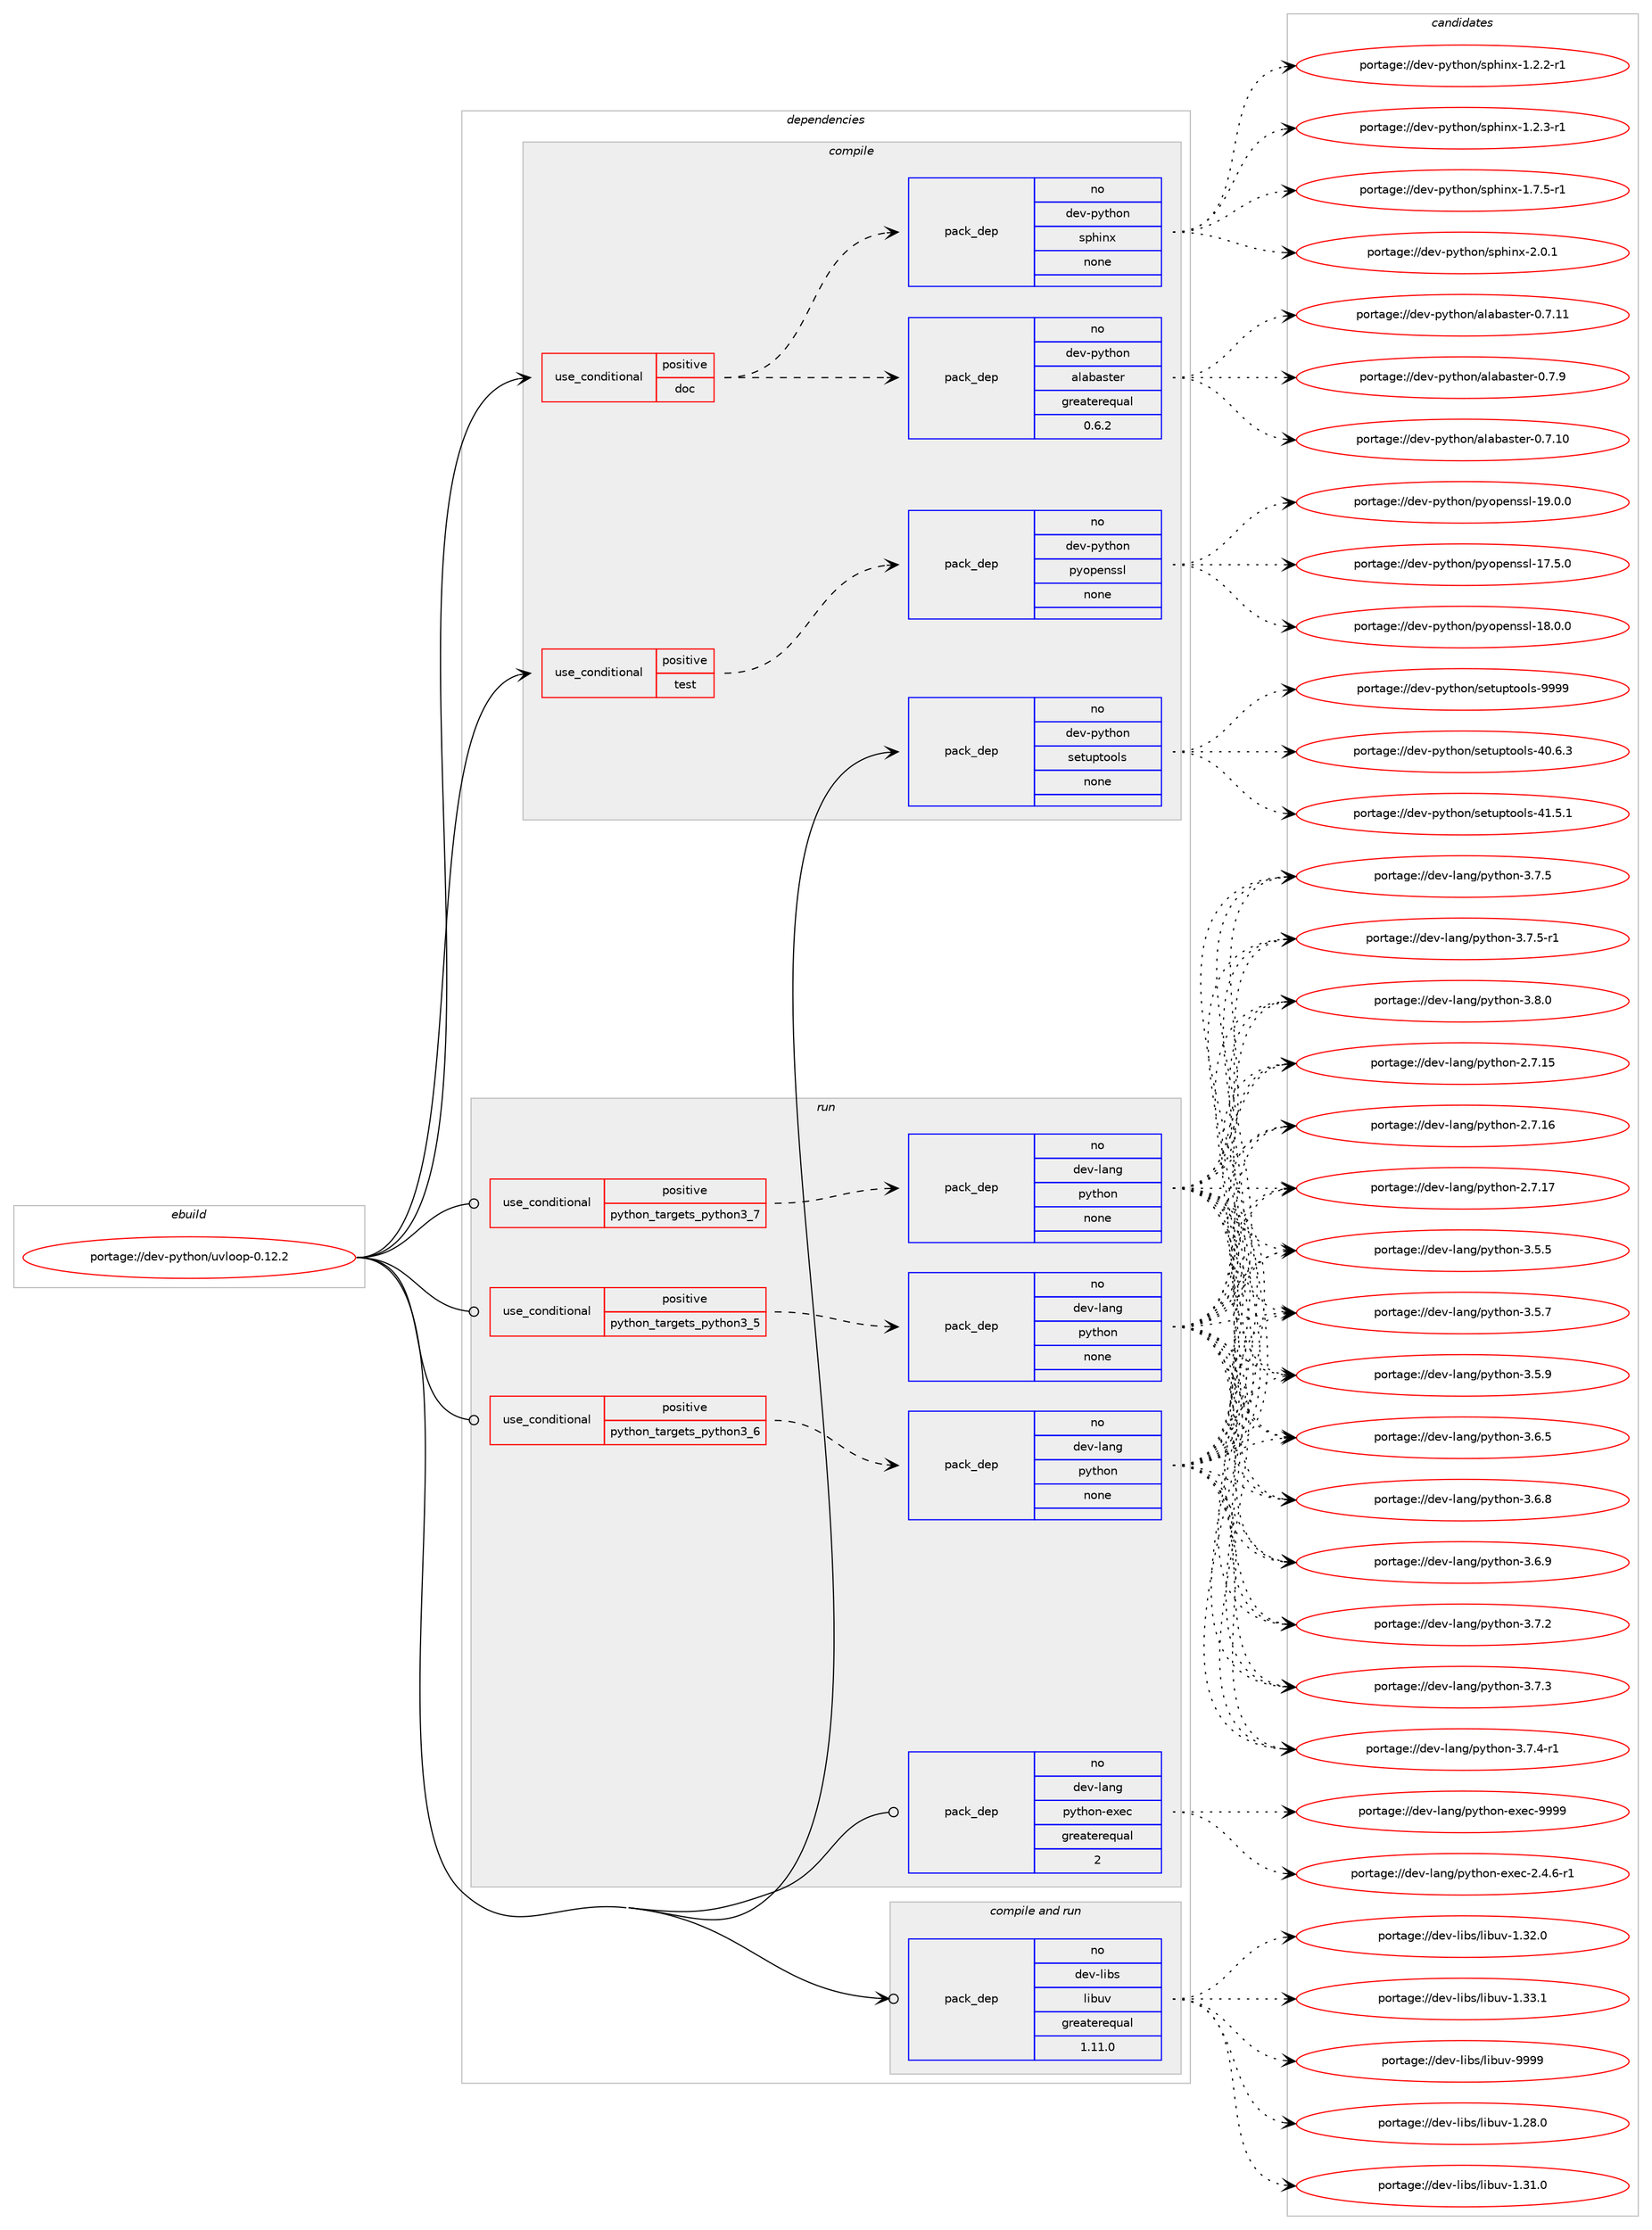 digraph prolog {

# *************
# Graph options
# *************

newrank=true;
concentrate=true;
compound=true;
graph [rankdir=LR,fontname=Helvetica,fontsize=10,ranksep=1.5];#, ranksep=2.5, nodesep=0.2];
edge  [arrowhead=vee];
node  [fontname=Helvetica,fontsize=10];

# **********
# The ebuild
# **********

subgraph cluster_leftcol {
color=gray;
rank=same;
label=<<i>ebuild</i>>;
id [label="portage://dev-python/uvloop-0.12.2", color=red, width=4, href="../dev-python/uvloop-0.12.2.svg"];
}

# ****************
# The dependencies
# ****************

subgraph cluster_midcol {
color=gray;
label=<<i>dependencies</i>>;
subgraph cluster_compile {
fillcolor="#eeeeee";
style=filled;
label=<<i>compile</i>>;
subgraph cond40318 {
dependency177584 [label=<<TABLE BORDER="0" CELLBORDER="1" CELLSPACING="0" CELLPADDING="4"><TR><TD ROWSPAN="3" CELLPADDING="10">use_conditional</TD></TR><TR><TD>positive</TD></TR><TR><TD>doc</TD></TR></TABLE>>, shape=none, color=red];
subgraph pack133856 {
dependency177585 [label=<<TABLE BORDER="0" CELLBORDER="1" CELLSPACING="0" CELLPADDING="4" WIDTH="220"><TR><TD ROWSPAN="6" CELLPADDING="30">pack_dep</TD></TR><TR><TD WIDTH="110">no</TD></TR><TR><TD>dev-python</TD></TR><TR><TD>alabaster</TD></TR><TR><TD>greaterequal</TD></TR><TR><TD>0.6.2</TD></TR></TABLE>>, shape=none, color=blue];
}
dependency177584:e -> dependency177585:w [weight=20,style="dashed",arrowhead="vee"];
subgraph pack133857 {
dependency177586 [label=<<TABLE BORDER="0" CELLBORDER="1" CELLSPACING="0" CELLPADDING="4" WIDTH="220"><TR><TD ROWSPAN="6" CELLPADDING="30">pack_dep</TD></TR><TR><TD WIDTH="110">no</TD></TR><TR><TD>dev-python</TD></TR><TR><TD>sphinx</TD></TR><TR><TD>none</TD></TR><TR><TD></TD></TR></TABLE>>, shape=none, color=blue];
}
dependency177584:e -> dependency177586:w [weight=20,style="dashed",arrowhead="vee"];
}
id:e -> dependency177584:w [weight=20,style="solid",arrowhead="vee"];
subgraph cond40319 {
dependency177587 [label=<<TABLE BORDER="0" CELLBORDER="1" CELLSPACING="0" CELLPADDING="4"><TR><TD ROWSPAN="3" CELLPADDING="10">use_conditional</TD></TR><TR><TD>positive</TD></TR><TR><TD>test</TD></TR></TABLE>>, shape=none, color=red];
subgraph pack133858 {
dependency177588 [label=<<TABLE BORDER="0" CELLBORDER="1" CELLSPACING="0" CELLPADDING="4" WIDTH="220"><TR><TD ROWSPAN="6" CELLPADDING="30">pack_dep</TD></TR><TR><TD WIDTH="110">no</TD></TR><TR><TD>dev-python</TD></TR><TR><TD>pyopenssl</TD></TR><TR><TD>none</TD></TR><TR><TD></TD></TR></TABLE>>, shape=none, color=blue];
}
dependency177587:e -> dependency177588:w [weight=20,style="dashed",arrowhead="vee"];
}
id:e -> dependency177587:w [weight=20,style="solid",arrowhead="vee"];
subgraph pack133859 {
dependency177589 [label=<<TABLE BORDER="0" CELLBORDER="1" CELLSPACING="0" CELLPADDING="4" WIDTH="220"><TR><TD ROWSPAN="6" CELLPADDING="30">pack_dep</TD></TR><TR><TD WIDTH="110">no</TD></TR><TR><TD>dev-python</TD></TR><TR><TD>setuptools</TD></TR><TR><TD>none</TD></TR><TR><TD></TD></TR></TABLE>>, shape=none, color=blue];
}
id:e -> dependency177589:w [weight=20,style="solid",arrowhead="vee"];
}
subgraph cluster_compileandrun {
fillcolor="#eeeeee";
style=filled;
label=<<i>compile and run</i>>;
subgraph pack133860 {
dependency177590 [label=<<TABLE BORDER="0" CELLBORDER="1" CELLSPACING="0" CELLPADDING="4" WIDTH="220"><TR><TD ROWSPAN="6" CELLPADDING="30">pack_dep</TD></TR><TR><TD WIDTH="110">no</TD></TR><TR><TD>dev-libs</TD></TR><TR><TD>libuv</TD></TR><TR><TD>greaterequal</TD></TR><TR><TD>1.11.0</TD></TR></TABLE>>, shape=none, color=blue];
}
id:e -> dependency177590:w [weight=20,style="solid",arrowhead="odotvee"];
}
subgraph cluster_run {
fillcolor="#eeeeee";
style=filled;
label=<<i>run</i>>;
subgraph cond40320 {
dependency177591 [label=<<TABLE BORDER="0" CELLBORDER="1" CELLSPACING="0" CELLPADDING="4"><TR><TD ROWSPAN="3" CELLPADDING="10">use_conditional</TD></TR><TR><TD>positive</TD></TR><TR><TD>python_targets_python3_5</TD></TR></TABLE>>, shape=none, color=red];
subgraph pack133861 {
dependency177592 [label=<<TABLE BORDER="0" CELLBORDER="1" CELLSPACING="0" CELLPADDING="4" WIDTH="220"><TR><TD ROWSPAN="6" CELLPADDING="30">pack_dep</TD></TR><TR><TD WIDTH="110">no</TD></TR><TR><TD>dev-lang</TD></TR><TR><TD>python</TD></TR><TR><TD>none</TD></TR><TR><TD></TD></TR></TABLE>>, shape=none, color=blue];
}
dependency177591:e -> dependency177592:w [weight=20,style="dashed",arrowhead="vee"];
}
id:e -> dependency177591:w [weight=20,style="solid",arrowhead="odot"];
subgraph cond40321 {
dependency177593 [label=<<TABLE BORDER="0" CELLBORDER="1" CELLSPACING="0" CELLPADDING="4"><TR><TD ROWSPAN="3" CELLPADDING="10">use_conditional</TD></TR><TR><TD>positive</TD></TR><TR><TD>python_targets_python3_6</TD></TR></TABLE>>, shape=none, color=red];
subgraph pack133862 {
dependency177594 [label=<<TABLE BORDER="0" CELLBORDER="1" CELLSPACING="0" CELLPADDING="4" WIDTH="220"><TR><TD ROWSPAN="6" CELLPADDING="30">pack_dep</TD></TR><TR><TD WIDTH="110">no</TD></TR><TR><TD>dev-lang</TD></TR><TR><TD>python</TD></TR><TR><TD>none</TD></TR><TR><TD></TD></TR></TABLE>>, shape=none, color=blue];
}
dependency177593:e -> dependency177594:w [weight=20,style="dashed",arrowhead="vee"];
}
id:e -> dependency177593:w [weight=20,style="solid",arrowhead="odot"];
subgraph cond40322 {
dependency177595 [label=<<TABLE BORDER="0" CELLBORDER="1" CELLSPACING="0" CELLPADDING="4"><TR><TD ROWSPAN="3" CELLPADDING="10">use_conditional</TD></TR><TR><TD>positive</TD></TR><TR><TD>python_targets_python3_7</TD></TR></TABLE>>, shape=none, color=red];
subgraph pack133863 {
dependency177596 [label=<<TABLE BORDER="0" CELLBORDER="1" CELLSPACING="0" CELLPADDING="4" WIDTH="220"><TR><TD ROWSPAN="6" CELLPADDING="30">pack_dep</TD></TR><TR><TD WIDTH="110">no</TD></TR><TR><TD>dev-lang</TD></TR><TR><TD>python</TD></TR><TR><TD>none</TD></TR><TR><TD></TD></TR></TABLE>>, shape=none, color=blue];
}
dependency177595:e -> dependency177596:w [weight=20,style="dashed",arrowhead="vee"];
}
id:e -> dependency177595:w [weight=20,style="solid",arrowhead="odot"];
subgraph pack133864 {
dependency177597 [label=<<TABLE BORDER="0" CELLBORDER="1" CELLSPACING="0" CELLPADDING="4" WIDTH="220"><TR><TD ROWSPAN="6" CELLPADDING="30">pack_dep</TD></TR><TR><TD WIDTH="110">no</TD></TR><TR><TD>dev-lang</TD></TR><TR><TD>python-exec</TD></TR><TR><TD>greaterequal</TD></TR><TR><TD>2</TD></TR></TABLE>>, shape=none, color=blue];
}
id:e -> dependency177597:w [weight=20,style="solid",arrowhead="odot"];
}
}

# **************
# The candidates
# **************

subgraph cluster_choices {
rank=same;
color=gray;
label=<<i>candidates</i>>;

subgraph choice133856 {
color=black;
nodesep=1;
choiceportage10010111845112121116104111110479710897989711511610111445484655464948 [label="portage://dev-python/alabaster-0.7.10", color=red, width=4,href="../dev-python/alabaster-0.7.10.svg"];
choiceportage10010111845112121116104111110479710897989711511610111445484655464949 [label="portage://dev-python/alabaster-0.7.11", color=red, width=4,href="../dev-python/alabaster-0.7.11.svg"];
choiceportage100101118451121211161041111104797108979897115116101114454846554657 [label="portage://dev-python/alabaster-0.7.9", color=red, width=4,href="../dev-python/alabaster-0.7.9.svg"];
dependency177585:e -> choiceportage10010111845112121116104111110479710897989711511610111445484655464948:w [style=dotted,weight="100"];
dependency177585:e -> choiceportage10010111845112121116104111110479710897989711511610111445484655464949:w [style=dotted,weight="100"];
dependency177585:e -> choiceportage100101118451121211161041111104797108979897115116101114454846554657:w [style=dotted,weight="100"];
}
subgraph choice133857 {
color=black;
nodesep=1;
choiceportage10010111845112121116104111110471151121041051101204549465046504511449 [label="portage://dev-python/sphinx-1.2.2-r1", color=red, width=4,href="../dev-python/sphinx-1.2.2-r1.svg"];
choiceportage10010111845112121116104111110471151121041051101204549465046514511449 [label="portage://dev-python/sphinx-1.2.3-r1", color=red, width=4,href="../dev-python/sphinx-1.2.3-r1.svg"];
choiceportage10010111845112121116104111110471151121041051101204549465546534511449 [label="portage://dev-python/sphinx-1.7.5-r1", color=red, width=4,href="../dev-python/sphinx-1.7.5-r1.svg"];
choiceportage1001011184511212111610411111047115112104105110120455046484649 [label="portage://dev-python/sphinx-2.0.1", color=red, width=4,href="../dev-python/sphinx-2.0.1.svg"];
dependency177586:e -> choiceportage10010111845112121116104111110471151121041051101204549465046504511449:w [style=dotted,weight="100"];
dependency177586:e -> choiceportage10010111845112121116104111110471151121041051101204549465046514511449:w [style=dotted,weight="100"];
dependency177586:e -> choiceportage10010111845112121116104111110471151121041051101204549465546534511449:w [style=dotted,weight="100"];
dependency177586:e -> choiceportage1001011184511212111610411111047115112104105110120455046484649:w [style=dotted,weight="100"];
}
subgraph choice133858 {
color=black;
nodesep=1;
choiceportage100101118451121211161041111104711212111111210111011511510845495546534648 [label="portage://dev-python/pyopenssl-17.5.0", color=red, width=4,href="../dev-python/pyopenssl-17.5.0.svg"];
choiceportage100101118451121211161041111104711212111111210111011511510845495646484648 [label="portage://dev-python/pyopenssl-18.0.0", color=red, width=4,href="../dev-python/pyopenssl-18.0.0.svg"];
choiceportage100101118451121211161041111104711212111111210111011511510845495746484648 [label="portage://dev-python/pyopenssl-19.0.0", color=red, width=4,href="../dev-python/pyopenssl-19.0.0.svg"];
dependency177588:e -> choiceportage100101118451121211161041111104711212111111210111011511510845495546534648:w [style=dotted,weight="100"];
dependency177588:e -> choiceportage100101118451121211161041111104711212111111210111011511510845495646484648:w [style=dotted,weight="100"];
dependency177588:e -> choiceportage100101118451121211161041111104711212111111210111011511510845495746484648:w [style=dotted,weight="100"];
}
subgraph choice133859 {
color=black;
nodesep=1;
choiceportage100101118451121211161041111104711510111611711211611111110811545524846544651 [label="portage://dev-python/setuptools-40.6.3", color=red, width=4,href="../dev-python/setuptools-40.6.3.svg"];
choiceportage100101118451121211161041111104711510111611711211611111110811545524946534649 [label="portage://dev-python/setuptools-41.5.1", color=red, width=4,href="../dev-python/setuptools-41.5.1.svg"];
choiceportage10010111845112121116104111110471151011161171121161111111081154557575757 [label="portage://dev-python/setuptools-9999", color=red, width=4,href="../dev-python/setuptools-9999.svg"];
dependency177589:e -> choiceportage100101118451121211161041111104711510111611711211611111110811545524846544651:w [style=dotted,weight="100"];
dependency177589:e -> choiceportage100101118451121211161041111104711510111611711211611111110811545524946534649:w [style=dotted,weight="100"];
dependency177589:e -> choiceportage10010111845112121116104111110471151011161171121161111111081154557575757:w [style=dotted,weight="100"];
}
subgraph choice133860 {
color=black;
nodesep=1;
choiceportage1001011184510810598115471081059811711845494650564648 [label="portage://dev-libs/libuv-1.28.0", color=red, width=4,href="../dev-libs/libuv-1.28.0.svg"];
choiceportage1001011184510810598115471081059811711845494651494648 [label="portage://dev-libs/libuv-1.31.0", color=red, width=4,href="../dev-libs/libuv-1.31.0.svg"];
choiceportage1001011184510810598115471081059811711845494651504648 [label="portage://dev-libs/libuv-1.32.0", color=red, width=4,href="../dev-libs/libuv-1.32.0.svg"];
choiceportage1001011184510810598115471081059811711845494651514649 [label="portage://dev-libs/libuv-1.33.1", color=red, width=4,href="../dev-libs/libuv-1.33.1.svg"];
choiceportage100101118451081059811547108105981171184557575757 [label="portage://dev-libs/libuv-9999", color=red, width=4,href="../dev-libs/libuv-9999.svg"];
dependency177590:e -> choiceportage1001011184510810598115471081059811711845494650564648:w [style=dotted,weight="100"];
dependency177590:e -> choiceportage1001011184510810598115471081059811711845494651494648:w [style=dotted,weight="100"];
dependency177590:e -> choiceportage1001011184510810598115471081059811711845494651504648:w [style=dotted,weight="100"];
dependency177590:e -> choiceportage1001011184510810598115471081059811711845494651514649:w [style=dotted,weight="100"];
dependency177590:e -> choiceportage100101118451081059811547108105981171184557575757:w [style=dotted,weight="100"];
}
subgraph choice133861 {
color=black;
nodesep=1;
choiceportage10010111845108971101034711212111610411111045504655464953 [label="portage://dev-lang/python-2.7.15", color=red, width=4,href="../dev-lang/python-2.7.15.svg"];
choiceportage10010111845108971101034711212111610411111045504655464954 [label="portage://dev-lang/python-2.7.16", color=red, width=4,href="../dev-lang/python-2.7.16.svg"];
choiceportage10010111845108971101034711212111610411111045504655464955 [label="portage://dev-lang/python-2.7.17", color=red, width=4,href="../dev-lang/python-2.7.17.svg"];
choiceportage100101118451089711010347112121116104111110455146534653 [label="portage://dev-lang/python-3.5.5", color=red, width=4,href="../dev-lang/python-3.5.5.svg"];
choiceportage100101118451089711010347112121116104111110455146534655 [label="portage://dev-lang/python-3.5.7", color=red, width=4,href="../dev-lang/python-3.5.7.svg"];
choiceportage100101118451089711010347112121116104111110455146534657 [label="portage://dev-lang/python-3.5.9", color=red, width=4,href="../dev-lang/python-3.5.9.svg"];
choiceportage100101118451089711010347112121116104111110455146544653 [label="portage://dev-lang/python-3.6.5", color=red, width=4,href="../dev-lang/python-3.6.5.svg"];
choiceportage100101118451089711010347112121116104111110455146544656 [label="portage://dev-lang/python-3.6.8", color=red, width=4,href="../dev-lang/python-3.6.8.svg"];
choiceportage100101118451089711010347112121116104111110455146544657 [label="portage://dev-lang/python-3.6.9", color=red, width=4,href="../dev-lang/python-3.6.9.svg"];
choiceportage100101118451089711010347112121116104111110455146554650 [label="portage://dev-lang/python-3.7.2", color=red, width=4,href="../dev-lang/python-3.7.2.svg"];
choiceportage100101118451089711010347112121116104111110455146554651 [label="portage://dev-lang/python-3.7.3", color=red, width=4,href="../dev-lang/python-3.7.3.svg"];
choiceportage1001011184510897110103471121211161041111104551465546524511449 [label="portage://dev-lang/python-3.7.4-r1", color=red, width=4,href="../dev-lang/python-3.7.4-r1.svg"];
choiceportage100101118451089711010347112121116104111110455146554653 [label="portage://dev-lang/python-3.7.5", color=red, width=4,href="../dev-lang/python-3.7.5.svg"];
choiceportage1001011184510897110103471121211161041111104551465546534511449 [label="portage://dev-lang/python-3.7.5-r1", color=red, width=4,href="../dev-lang/python-3.7.5-r1.svg"];
choiceportage100101118451089711010347112121116104111110455146564648 [label="portage://dev-lang/python-3.8.0", color=red, width=4,href="../dev-lang/python-3.8.0.svg"];
dependency177592:e -> choiceportage10010111845108971101034711212111610411111045504655464953:w [style=dotted,weight="100"];
dependency177592:e -> choiceportage10010111845108971101034711212111610411111045504655464954:w [style=dotted,weight="100"];
dependency177592:e -> choiceportage10010111845108971101034711212111610411111045504655464955:w [style=dotted,weight="100"];
dependency177592:e -> choiceportage100101118451089711010347112121116104111110455146534653:w [style=dotted,weight="100"];
dependency177592:e -> choiceportage100101118451089711010347112121116104111110455146534655:w [style=dotted,weight="100"];
dependency177592:e -> choiceportage100101118451089711010347112121116104111110455146534657:w [style=dotted,weight="100"];
dependency177592:e -> choiceportage100101118451089711010347112121116104111110455146544653:w [style=dotted,weight="100"];
dependency177592:e -> choiceportage100101118451089711010347112121116104111110455146544656:w [style=dotted,weight="100"];
dependency177592:e -> choiceportage100101118451089711010347112121116104111110455146544657:w [style=dotted,weight="100"];
dependency177592:e -> choiceportage100101118451089711010347112121116104111110455146554650:w [style=dotted,weight="100"];
dependency177592:e -> choiceportage100101118451089711010347112121116104111110455146554651:w [style=dotted,weight="100"];
dependency177592:e -> choiceportage1001011184510897110103471121211161041111104551465546524511449:w [style=dotted,weight="100"];
dependency177592:e -> choiceportage100101118451089711010347112121116104111110455146554653:w [style=dotted,weight="100"];
dependency177592:e -> choiceportage1001011184510897110103471121211161041111104551465546534511449:w [style=dotted,weight="100"];
dependency177592:e -> choiceportage100101118451089711010347112121116104111110455146564648:w [style=dotted,weight="100"];
}
subgraph choice133862 {
color=black;
nodesep=1;
choiceportage10010111845108971101034711212111610411111045504655464953 [label="portage://dev-lang/python-2.7.15", color=red, width=4,href="../dev-lang/python-2.7.15.svg"];
choiceportage10010111845108971101034711212111610411111045504655464954 [label="portage://dev-lang/python-2.7.16", color=red, width=4,href="../dev-lang/python-2.7.16.svg"];
choiceportage10010111845108971101034711212111610411111045504655464955 [label="portage://dev-lang/python-2.7.17", color=red, width=4,href="../dev-lang/python-2.7.17.svg"];
choiceportage100101118451089711010347112121116104111110455146534653 [label="portage://dev-lang/python-3.5.5", color=red, width=4,href="../dev-lang/python-3.5.5.svg"];
choiceportage100101118451089711010347112121116104111110455146534655 [label="portage://dev-lang/python-3.5.7", color=red, width=4,href="../dev-lang/python-3.5.7.svg"];
choiceportage100101118451089711010347112121116104111110455146534657 [label="portage://dev-lang/python-3.5.9", color=red, width=4,href="../dev-lang/python-3.5.9.svg"];
choiceportage100101118451089711010347112121116104111110455146544653 [label="portage://dev-lang/python-3.6.5", color=red, width=4,href="../dev-lang/python-3.6.5.svg"];
choiceportage100101118451089711010347112121116104111110455146544656 [label="portage://dev-lang/python-3.6.8", color=red, width=4,href="../dev-lang/python-3.6.8.svg"];
choiceportage100101118451089711010347112121116104111110455146544657 [label="portage://dev-lang/python-3.6.9", color=red, width=4,href="../dev-lang/python-3.6.9.svg"];
choiceportage100101118451089711010347112121116104111110455146554650 [label="portage://dev-lang/python-3.7.2", color=red, width=4,href="../dev-lang/python-3.7.2.svg"];
choiceportage100101118451089711010347112121116104111110455146554651 [label="portage://dev-lang/python-3.7.3", color=red, width=4,href="../dev-lang/python-3.7.3.svg"];
choiceportage1001011184510897110103471121211161041111104551465546524511449 [label="portage://dev-lang/python-3.7.4-r1", color=red, width=4,href="../dev-lang/python-3.7.4-r1.svg"];
choiceportage100101118451089711010347112121116104111110455146554653 [label="portage://dev-lang/python-3.7.5", color=red, width=4,href="../dev-lang/python-3.7.5.svg"];
choiceportage1001011184510897110103471121211161041111104551465546534511449 [label="portage://dev-lang/python-3.7.5-r1", color=red, width=4,href="../dev-lang/python-3.7.5-r1.svg"];
choiceportage100101118451089711010347112121116104111110455146564648 [label="portage://dev-lang/python-3.8.0", color=red, width=4,href="../dev-lang/python-3.8.0.svg"];
dependency177594:e -> choiceportage10010111845108971101034711212111610411111045504655464953:w [style=dotted,weight="100"];
dependency177594:e -> choiceportage10010111845108971101034711212111610411111045504655464954:w [style=dotted,weight="100"];
dependency177594:e -> choiceportage10010111845108971101034711212111610411111045504655464955:w [style=dotted,weight="100"];
dependency177594:e -> choiceportage100101118451089711010347112121116104111110455146534653:w [style=dotted,weight="100"];
dependency177594:e -> choiceportage100101118451089711010347112121116104111110455146534655:w [style=dotted,weight="100"];
dependency177594:e -> choiceportage100101118451089711010347112121116104111110455146534657:w [style=dotted,weight="100"];
dependency177594:e -> choiceportage100101118451089711010347112121116104111110455146544653:w [style=dotted,weight="100"];
dependency177594:e -> choiceportage100101118451089711010347112121116104111110455146544656:w [style=dotted,weight="100"];
dependency177594:e -> choiceportage100101118451089711010347112121116104111110455146544657:w [style=dotted,weight="100"];
dependency177594:e -> choiceportage100101118451089711010347112121116104111110455146554650:w [style=dotted,weight="100"];
dependency177594:e -> choiceportage100101118451089711010347112121116104111110455146554651:w [style=dotted,weight="100"];
dependency177594:e -> choiceportage1001011184510897110103471121211161041111104551465546524511449:w [style=dotted,weight="100"];
dependency177594:e -> choiceportage100101118451089711010347112121116104111110455146554653:w [style=dotted,weight="100"];
dependency177594:e -> choiceportage1001011184510897110103471121211161041111104551465546534511449:w [style=dotted,weight="100"];
dependency177594:e -> choiceportage100101118451089711010347112121116104111110455146564648:w [style=dotted,weight="100"];
}
subgraph choice133863 {
color=black;
nodesep=1;
choiceportage10010111845108971101034711212111610411111045504655464953 [label="portage://dev-lang/python-2.7.15", color=red, width=4,href="../dev-lang/python-2.7.15.svg"];
choiceportage10010111845108971101034711212111610411111045504655464954 [label="portage://dev-lang/python-2.7.16", color=red, width=4,href="../dev-lang/python-2.7.16.svg"];
choiceportage10010111845108971101034711212111610411111045504655464955 [label="portage://dev-lang/python-2.7.17", color=red, width=4,href="../dev-lang/python-2.7.17.svg"];
choiceportage100101118451089711010347112121116104111110455146534653 [label="portage://dev-lang/python-3.5.5", color=red, width=4,href="../dev-lang/python-3.5.5.svg"];
choiceportage100101118451089711010347112121116104111110455146534655 [label="portage://dev-lang/python-3.5.7", color=red, width=4,href="../dev-lang/python-3.5.7.svg"];
choiceportage100101118451089711010347112121116104111110455146534657 [label="portage://dev-lang/python-3.5.9", color=red, width=4,href="../dev-lang/python-3.5.9.svg"];
choiceportage100101118451089711010347112121116104111110455146544653 [label="portage://dev-lang/python-3.6.5", color=red, width=4,href="../dev-lang/python-3.6.5.svg"];
choiceportage100101118451089711010347112121116104111110455146544656 [label="portage://dev-lang/python-3.6.8", color=red, width=4,href="../dev-lang/python-3.6.8.svg"];
choiceportage100101118451089711010347112121116104111110455146544657 [label="portage://dev-lang/python-3.6.9", color=red, width=4,href="../dev-lang/python-3.6.9.svg"];
choiceportage100101118451089711010347112121116104111110455146554650 [label="portage://dev-lang/python-3.7.2", color=red, width=4,href="../dev-lang/python-3.7.2.svg"];
choiceportage100101118451089711010347112121116104111110455146554651 [label="portage://dev-lang/python-3.7.3", color=red, width=4,href="../dev-lang/python-3.7.3.svg"];
choiceportage1001011184510897110103471121211161041111104551465546524511449 [label="portage://dev-lang/python-3.7.4-r1", color=red, width=4,href="../dev-lang/python-3.7.4-r1.svg"];
choiceportage100101118451089711010347112121116104111110455146554653 [label="portage://dev-lang/python-3.7.5", color=red, width=4,href="../dev-lang/python-3.7.5.svg"];
choiceportage1001011184510897110103471121211161041111104551465546534511449 [label="portage://dev-lang/python-3.7.5-r1", color=red, width=4,href="../dev-lang/python-3.7.5-r1.svg"];
choiceportage100101118451089711010347112121116104111110455146564648 [label="portage://dev-lang/python-3.8.0", color=red, width=4,href="../dev-lang/python-3.8.0.svg"];
dependency177596:e -> choiceportage10010111845108971101034711212111610411111045504655464953:w [style=dotted,weight="100"];
dependency177596:e -> choiceportage10010111845108971101034711212111610411111045504655464954:w [style=dotted,weight="100"];
dependency177596:e -> choiceportage10010111845108971101034711212111610411111045504655464955:w [style=dotted,weight="100"];
dependency177596:e -> choiceportage100101118451089711010347112121116104111110455146534653:w [style=dotted,weight="100"];
dependency177596:e -> choiceportage100101118451089711010347112121116104111110455146534655:w [style=dotted,weight="100"];
dependency177596:e -> choiceportage100101118451089711010347112121116104111110455146534657:w [style=dotted,weight="100"];
dependency177596:e -> choiceportage100101118451089711010347112121116104111110455146544653:w [style=dotted,weight="100"];
dependency177596:e -> choiceportage100101118451089711010347112121116104111110455146544656:w [style=dotted,weight="100"];
dependency177596:e -> choiceportage100101118451089711010347112121116104111110455146544657:w [style=dotted,weight="100"];
dependency177596:e -> choiceportage100101118451089711010347112121116104111110455146554650:w [style=dotted,weight="100"];
dependency177596:e -> choiceportage100101118451089711010347112121116104111110455146554651:w [style=dotted,weight="100"];
dependency177596:e -> choiceportage1001011184510897110103471121211161041111104551465546524511449:w [style=dotted,weight="100"];
dependency177596:e -> choiceportage100101118451089711010347112121116104111110455146554653:w [style=dotted,weight="100"];
dependency177596:e -> choiceportage1001011184510897110103471121211161041111104551465546534511449:w [style=dotted,weight="100"];
dependency177596:e -> choiceportage100101118451089711010347112121116104111110455146564648:w [style=dotted,weight="100"];
}
subgraph choice133864 {
color=black;
nodesep=1;
choiceportage10010111845108971101034711212111610411111045101120101994550465246544511449 [label="portage://dev-lang/python-exec-2.4.6-r1", color=red, width=4,href="../dev-lang/python-exec-2.4.6-r1.svg"];
choiceportage10010111845108971101034711212111610411111045101120101994557575757 [label="portage://dev-lang/python-exec-9999", color=red, width=4,href="../dev-lang/python-exec-9999.svg"];
dependency177597:e -> choiceportage10010111845108971101034711212111610411111045101120101994550465246544511449:w [style=dotted,weight="100"];
dependency177597:e -> choiceportage10010111845108971101034711212111610411111045101120101994557575757:w [style=dotted,weight="100"];
}
}

}
